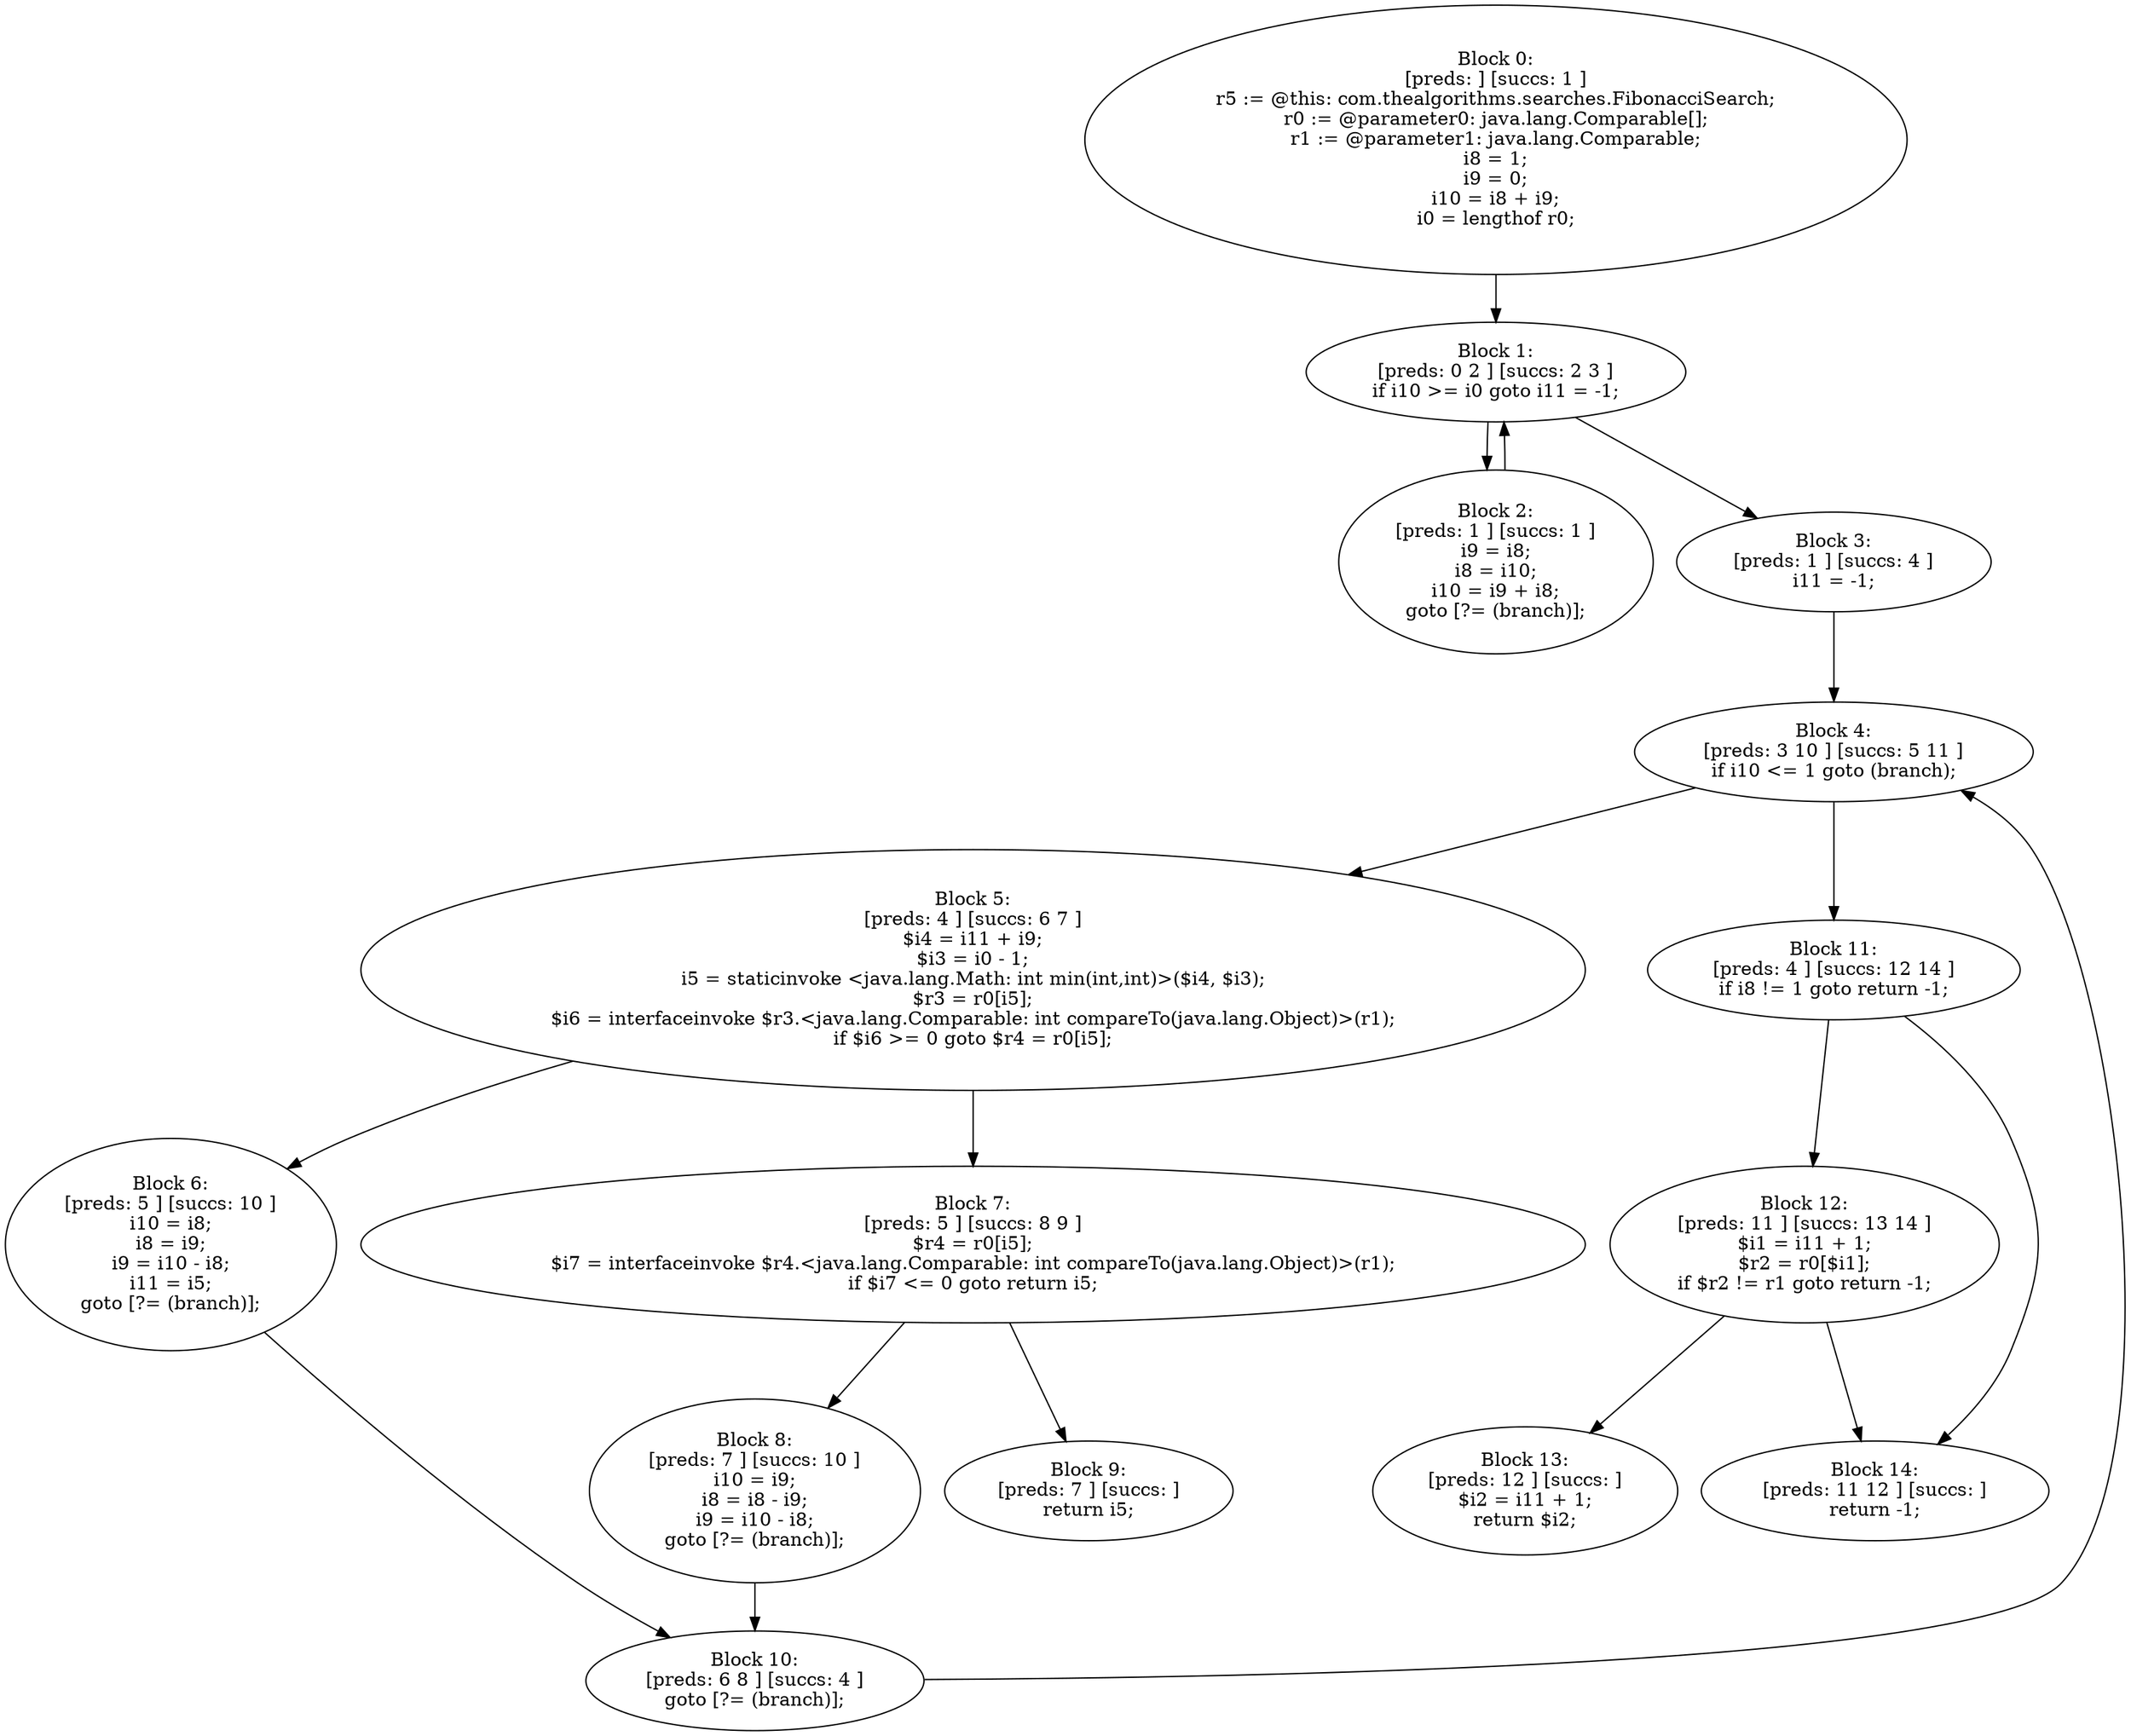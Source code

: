 digraph "unitGraph" {
    "Block 0:
[preds: ] [succs: 1 ]
r5 := @this: com.thealgorithms.searches.FibonacciSearch;
r0 := @parameter0: java.lang.Comparable[];
r1 := @parameter1: java.lang.Comparable;
i8 = 1;
i9 = 0;
i10 = i8 + i9;
i0 = lengthof r0;
"
    "Block 1:
[preds: 0 2 ] [succs: 2 3 ]
if i10 >= i0 goto i11 = -1;
"
    "Block 2:
[preds: 1 ] [succs: 1 ]
i9 = i8;
i8 = i10;
i10 = i9 + i8;
goto [?= (branch)];
"
    "Block 3:
[preds: 1 ] [succs: 4 ]
i11 = -1;
"
    "Block 4:
[preds: 3 10 ] [succs: 5 11 ]
if i10 <= 1 goto (branch);
"
    "Block 5:
[preds: 4 ] [succs: 6 7 ]
$i4 = i11 + i9;
$i3 = i0 - 1;
i5 = staticinvoke <java.lang.Math: int min(int,int)>($i4, $i3);
$r3 = r0[i5];
$i6 = interfaceinvoke $r3.<java.lang.Comparable: int compareTo(java.lang.Object)>(r1);
if $i6 >= 0 goto $r4 = r0[i5];
"
    "Block 6:
[preds: 5 ] [succs: 10 ]
i10 = i8;
i8 = i9;
i9 = i10 - i8;
i11 = i5;
goto [?= (branch)];
"
    "Block 7:
[preds: 5 ] [succs: 8 9 ]
$r4 = r0[i5];
$i7 = interfaceinvoke $r4.<java.lang.Comparable: int compareTo(java.lang.Object)>(r1);
if $i7 <= 0 goto return i5;
"
    "Block 8:
[preds: 7 ] [succs: 10 ]
i10 = i9;
i8 = i8 - i9;
i9 = i10 - i8;
goto [?= (branch)];
"
    "Block 9:
[preds: 7 ] [succs: ]
return i5;
"
    "Block 10:
[preds: 6 8 ] [succs: 4 ]
goto [?= (branch)];
"
    "Block 11:
[preds: 4 ] [succs: 12 14 ]
if i8 != 1 goto return -1;
"
    "Block 12:
[preds: 11 ] [succs: 13 14 ]
$i1 = i11 + 1;
$r2 = r0[$i1];
if $r2 != r1 goto return -1;
"
    "Block 13:
[preds: 12 ] [succs: ]
$i2 = i11 + 1;
return $i2;
"
    "Block 14:
[preds: 11 12 ] [succs: ]
return -1;
"
    "Block 0:
[preds: ] [succs: 1 ]
r5 := @this: com.thealgorithms.searches.FibonacciSearch;
r0 := @parameter0: java.lang.Comparable[];
r1 := @parameter1: java.lang.Comparable;
i8 = 1;
i9 = 0;
i10 = i8 + i9;
i0 = lengthof r0;
"->"Block 1:
[preds: 0 2 ] [succs: 2 3 ]
if i10 >= i0 goto i11 = -1;
";
    "Block 1:
[preds: 0 2 ] [succs: 2 3 ]
if i10 >= i0 goto i11 = -1;
"->"Block 2:
[preds: 1 ] [succs: 1 ]
i9 = i8;
i8 = i10;
i10 = i9 + i8;
goto [?= (branch)];
";
    "Block 1:
[preds: 0 2 ] [succs: 2 3 ]
if i10 >= i0 goto i11 = -1;
"->"Block 3:
[preds: 1 ] [succs: 4 ]
i11 = -1;
";
    "Block 2:
[preds: 1 ] [succs: 1 ]
i9 = i8;
i8 = i10;
i10 = i9 + i8;
goto [?= (branch)];
"->"Block 1:
[preds: 0 2 ] [succs: 2 3 ]
if i10 >= i0 goto i11 = -1;
";
    "Block 3:
[preds: 1 ] [succs: 4 ]
i11 = -1;
"->"Block 4:
[preds: 3 10 ] [succs: 5 11 ]
if i10 <= 1 goto (branch);
";
    "Block 4:
[preds: 3 10 ] [succs: 5 11 ]
if i10 <= 1 goto (branch);
"->"Block 5:
[preds: 4 ] [succs: 6 7 ]
$i4 = i11 + i9;
$i3 = i0 - 1;
i5 = staticinvoke <java.lang.Math: int min(int,int)>($i4, $i3);
$r3 = r0[i5];
$i6 = interfaceinvoke $r3.<java.lang.Comparable: int compareTo(java.lang.Object)>(r1);
if $i6 >= 0 goto $r4 = r0[i5];
";
    "Block 4:
[preds: 3 10 ] [succs: 5 11 ]
if i10 <= 1 goto (branch);
"->"Block 11:
[preds: 4 ] [succs: 12 14 ]
if i8 != 1 goto return -1;
";
    "Block 5:
[preds: 4 ] [succs: 6 7 ]
$i4 = i11 + i9;
$i3 = i0 - 1;
i5 = staticinvoke <java.lang.Math: int min(int,int)>($i4, $i3);
$r3 = r0[i5];
$i6 = interfaceinvoke $r3.<java.lang.Comparable: int compareTo(java.lang.Object)>(r1);
if $i6 >= 0 goto $r4 = r0[i5];
"->"Block 6:
[preds: 5 ] [succs: 10 ]
i10 = i8;
i8 = i9;
i9 = i10 - i8;
i11 = i5;
goto [?= (branch)];
";
    "Block 5:
[preds: 4 ] [succs: 6 7 ]
$i4 = i11 + i9;
$i3 = i0 - 1;
i5 = staticinvoke <java.lang.Math: int min(int,int)>($i4, $i3);
$r3 = r0[i5];
$i6 = interfaceinvoke $r3.<java.lang.Comparable: int compareTo(java.lang.Object)>(r1);
if $i6 >= 0 goto $r4 = r0[i5];
"->"Block 7:
[preds: 5 ] [succs: 8 9 ]
$r4 = r0[i5];
$i7 = interfaceinvoke $r4.<java.lang.Comparable: int compareTo(java.lang.Object)>(r1);
if $i7 <= 0 goto return i5;
";
    "Block 6:
[preds: 5 ] [succs: 10 ]
i10 = i8;
i8 = i9;
i9 = i10 - i8;
i11 = i5;
goto [?= (branch)];
"->"Block 10:
[preds: 6 8 ] [succs: 4 ]
goto [?= (branch)];
";
    "Block 7:
[preds: 5 ] [succs: 8 9 ]
$r4 = r0[i5];
$i7 = interfaceinvoke $r4.<java.lang.Comparable: int compareTo(java.lang.Object)>(r1);
if $i7 <= 0 goto return i5;
"->"Block 8:
[preds: 7 ] [succs: 10 ]
i10 = i9;
i8 = i8 - i9;
i9 = i10 - i8;
goto [?= (branch)];
";
    "Block 7:
[preds: 5 ] [succs: 8 9 ]
$r4 = r0[i5];
$i7 = interfaceinvoke $r4.<java.lang.Comparable: int compareTo(java.lang.Object)>(r1);
if $i7 <= 0 goto return i5;
"->"Block 9:
[preds: 7 ] [succs: ]
return i5;
";
    "Block 8:
[preds: 7 ] [succs: 10 ]
i10 = i9;
i8 = i8 - i9;
i9 = i10 - i8;
goto [?= (branch)];
"->"Block 10:
[preds: 6 8 ] [succs: 4 ]
goto [?= (branch)];
";
    "Block 10:
[preds: 6 8 ] [succs: 4 ]
goto [?= (branch)];
"->"Block 4:
[preds: 3 10 ] [succs: 5 11 ]
if i10 <= 1 goto (branch);
";
    "Block 11:
[preds: 4 ] [succs: 12 14 ]
if i8 != 1 goto return -1;
"->"Block 12:
[preds: 11 ] [succs: 13 14 ]
$i1 = i11 + 1;
$r2 = r0[$i1];
if $r2 != r1 goto return -1;
";
    "Block 11:
[preds: 4 ] [succs: 12 14 ]
if i8 != 1 goto return -1;
"->"Block 14:
[preds: 11 12 ] [succs: ]
return -1;
";
    "Block 12:
[preds: 11 ] [succs: 13 14 ]
$i1 = i11 + 1;
$r2 = r0[$i1];
if $r2 != r1 goto return -1;
"->"Block 13:
[preds: 12 ] [succs: ]
$i2 = i11 + 1;
return $i2;
";
    "Block 12:
[preds: 11 ] [succs: 13 14 ]
$i1 = i11 + 1;
$r2 = r0[$i1];
if $r2 != r1 goto return -1;
"->"Block 14:
[preds: 11 12 ] [succs: ]
return -1;
";
}
